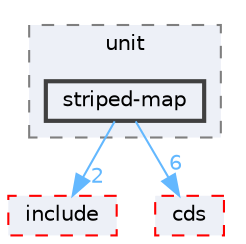 digraph "external/libcds/test/unit/striped-map"
{
 // LATEX_PDF_SIZE
  bgcolor="transparent";
  edge [fontname=Helvetica,fontsize=10,labelfontname=Helvetica,labelfontsize=10];
  node [fontname=Helvetica,fontsize=10,shape=box,height=0.2,width=0.4];
  compound=true
  subgraph clusterdir_5af95ab9c8988ee69eb5a91a91a55ab9 {
    graph [ bgcolor="#edf0f7", pencolor="grey50", label="unit", fontname=Helvetica,fontsize=10 style="filled,dashed", URL="dir_5af95ab9c8988ee69eb5a91a91a55ab9.html",tooltip=""]
  dir_0dae4e567b9dbaa5bba040113e08e2b1 [label="striped-map", fillcolor="#edf0f7", color="grey25", style="filled,bold", URL="dir_0dae4e567b9dbaa5bba040113e08e2b1.html",tooltip=""];
  }
  dir_e8e86015120c09f6a7f42026ab4ce0a2 [label="include", fillcolor="#edf0f7", color="red", style="filled,dashed", URL="dir_e8e86015120c09f6a7f42026ab4ce0a2.html",tooltip=""];
  dir_fcf032bbf40cb4a20f944ac15896063c [label="cds", fillcolor="#edf0f7", color="red", style="filled,dashed", URL="dir_fcf032bbf40cb4a20f944ac15896063c.html",tooltip=""];
  dir_0dae4e567b9dbaa5bba040113e08e2b1->dir_e8e86015120c09f6a7f42026ab4ce0a2 [headlabel="2", labeldistance=1.5 headhref="dir_000798_000382.html" href="dir_000798_000382.html" color="steelblue1" fontcolor="steelblue1"];
  dir_0dae4e567b9dbaa5bba040113e08e2b1->dir_fcf032bbf40cb4a20f944ac15896063c [headlabel="6", labeldistance=1.5 headhref="dir_000798_000111.html" href="dir_000798_000111.html" color="steelblue1" fontcolor="steelblue1"];
}
